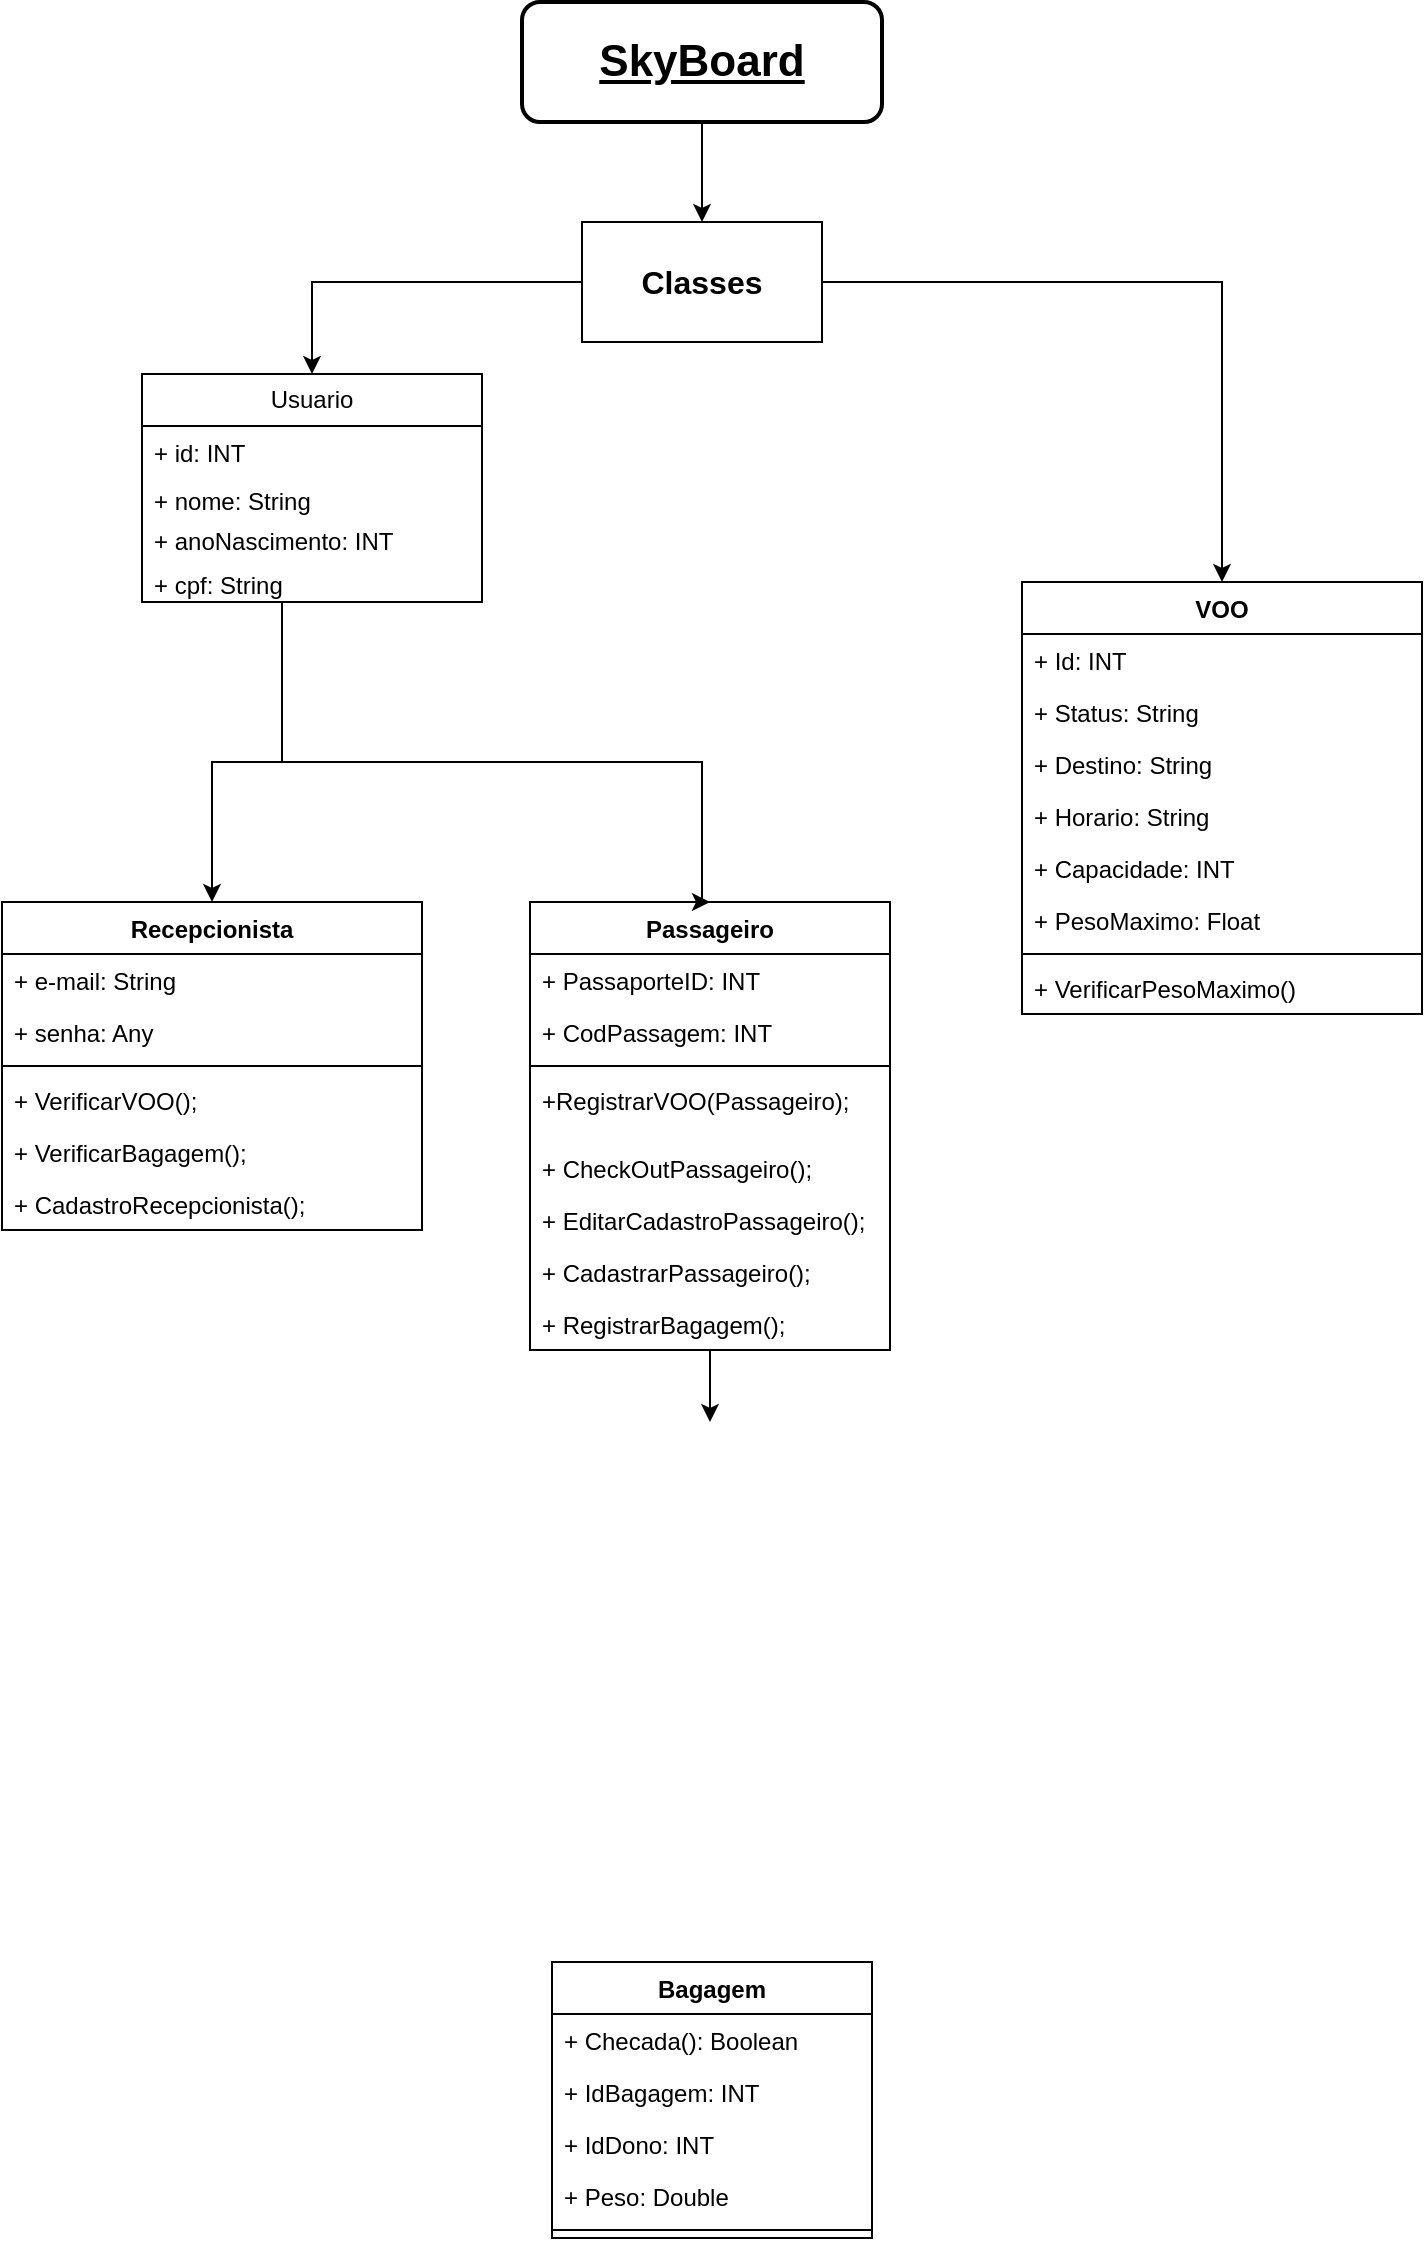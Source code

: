 <mxfile version="22.0.3" type="onedrive">
  <diagram id="C5RBs43oDa-KdzZeNtuy" name="Page-1">
    <mxGraphModel grid="1" page="1" gridSize="10" guides="1" tooltips="1" connect="1" arrows="1" fold="1" pageScale="1" pageWidth="827" pageHeight="1169" math="0" shadow="0">
      <root>
        <mxCell id="WIyWlLk6GJQsqaUBKTNV-0" />
        <mxCell id="WIyWlLk6GJQsqaUBKTNV-1" parent="WIyWlLk6GJQsqaUBKTNV-0" />
        <mxCell id="CeqY9ZqF0VEwMTMQzWw6-6" value="SkyBoard" style="rounded=1;whiteSpace=wrap;html=1;strokeWidth=2;fontSize=22;labelBackgroundColor=default;fontStyle=5" vertex="1" parent="WIyWlLk6GJQsqaUBKTNV-1">
          <mxGeometry x="319" y="40" width="180" height="60" as="geometry" />
        </mxCell>
        <mxCell id="CeqY9ZqF0VEwMTMQzWw6-46" style="edgeStyle=orthogonalEdgeStyle;rounded=0;orthogonalLoop=1;jettySize=auto;html=1;entryX=0.5;entryY=0;entryDx=0;entryDy=0;" edge="1" parent="WIyWlLk6GJQsqaUBKTNV-1" source="CeqY9ZqF0VEwMTMQzWw6-7" target="CeqY9ZqF0VEwMTMQzWw6-39">
          <mxGeometry relative="1" as="geometry" />
        </mxCell>
        <mxCell id="CeqY9ZqF0VEwMTMQzWw6-55" style="edgeStyle=orthogonalEdgeStyle;rounded=0;orthogonalLoop=1;jettySize=auto;html=1;entryX=0.5;entryY=0;entryDx=0;entryDy=0;" edge="1" parent="WIyWlLk6GJQsqaUBKTNV-1" source="CeqY9ZqF0VEwMTMQzWw6-7" target="CeqY9ZqF0VEwMTMQzWw6-51">
          <mxGeometry relative="1" as="geometry" />
        </mxCell>
        <mxCell id="CeqY9ZqF0VEwMTMQzWw6-7" value="&lt;b&gt;&lt;font style=&quot;font-size: 16px;&quot;&gt;Classes&lt;/font&gt;&lt;/b&gt;" style="rounded=0;whiteSpace=wrap;html=1;" vertex="1" parent="WIyWlLk6GJQsqaUBKTNV-1">
          <mxGeometry x="349" y="150" width="120" height="60" as="geometry" />
        </mxCell>
        <mxCell id="CeqY9ZqF0VEwMTMQzWw6-8" value="" style="endArrow=classic;html=1;rounded=0;exitX=0.5;exitY=1;exitDx=0;exitDy=0;entryX=0.5;entryY=0;entryDx=0;entryDy=0;" edge="1" parent="WIyWlLk6GJQsqaUBKTNV-1" source="CeqY9ZqF0VEwMTMQzWw6-6" target="CeqY9ZqF0VEwMTMQzWw6-7">
          <mxGeometry width="50" height="50" relative="1" as="geometry">
            <mxPoint x="389" y="310" as="sourcePoint" />
            <mxPoint x="439" y="260" as="targetPoint" />
          </mxGeometry>
        </mxCell>
        <mxCell id="CeqY9ZqF0VEwMTMQzWw6-27" value="Recepcionista" style="swimlane;fontStyle=1;align=center;verticalAlign=top;childLayout=stackLayout;horizontal=1;startSize=26;horizontalStack=0;resizeParent=1;resizeParentMax=0;resizeLast=0;collapsible=1;marginBottom=0;whiteSpace=wrap;html=1;" vertex="1" parent="WIyWlLk6GJQsqaUBKTNV-1">
          <mxGeometry x="59" y="490" width="210" height="164" as="geometry" />
        </mxCell>
        <mxCell id="CeqY9ZqF0VEwMTMQzWw6-28" value="+ e-mail: String" style="text;strokeColor=none;fillColor=none;align=left;verticalAlign=top;spacingLeft=4;spacingRight=4;overflow=hidden;rotatable=0;points=[[0,0.5],[1,0.5]];portConstraint=eastwest;whiteSpace=wrap;html=1;" vertex="1" parent="CeqY9ZqF0VEwMTMQzWw6-27">
          <mxGeometry y="26" width="210" height="26" as="geometry" />
        </mxCell>
        <mxCell id="CeqY9ZqF0VEwMTMQzWw6-64" value="+ senha: Any" style="text;strokeColor=none;fillColor=none;align=left;verticalAlign=top;spacingLeft=4;spacingRight=4;overflow=hidden;rotatable=0;points=[[0,0.5],[1,0.5]];portConstraint=eastwest;whiteSpace=wrap;html=1;" vertex="1" parent="CeqY9ZqF0VEwMTMQzWw6-27">
          <mxGeometry y="52" width="210" height="26" as="geometry" />
        </mxCell>
        <mxCell id="CeqY9ZqF0VEwMTMQzWw6-29" value="" style="line;strokeWidth=1;fillColor=none;align=left;verticalAlign=middle;spacingTop=-1;spacingLeft=3;spacingRight=3;rotatable=0;labelPosition=right;points=[];portConstraint=eastwest;strokeColor=inherit;" vertex="1" parent="CeqY9ZqF0VEwMTMQzWw6-27">
          <mxGeometry y="78" width="210" height="8" as="geometry" />
        </mxCell>
        <mxCell id="CeqY9ZqF0VEwMTMQzWw6-82" value="+ VerificarVOO();" style="text;strokeColor=none;fillColor=none;align=left;verticalAlign=top;spacingLeft=4;spacingRight=4;overflow=hidden;rotatable=0;points=[[0,0.5],[1,0.5]];portConstraint=eastwest;whiteSpace=wrap;html=1;" vertex="1" parent="CeqY9ZqF0VEwMTMQzWw6-27">
          <mxGeometry y="86" width="210" height="26" as="geometry" />
        </mxCell>
        <mxCell id="CeqY9ZqF0VEwMTMQzWw6-70" value="+ VerificarBagagem();" style="text;strokeColor=none;fillColor=none;align=left;verticalAlign=top;spacingLeft=4;spacingRight=4;overflow=hidden;rotatable=0;points=[[0,0.5],[1,0.5]];portConstraint=eastwest;whiteSpace=wrap;html=1;" vertex="1" parent="CeqY9ZqF0VEwMTMQzWw6-27">
          <mxGeometry y="112" width="210" height="26" as="geometry" />
        </mxCell>
        <mxCell id="CeqY9ZqF0VEwMTMQzWw6-73" value="+ CadastroRecepcionista();" style="text;strokeColor=none;fillColor=none;align=left;verticalAlign=top;spacingLeft=4;spacingRight=4;overflow=hidden;rotatable=0;points=[[0,0.5],[1,0.5]];portConstraint=eastwest;whiteSpace=wrap;html=1;" vertex="1" parent="CeqY9ZqF0VEwMTMQzWw6-27">
          <mxGeometry y="138" width="210" height="26" as="geometry" />
        </mxCell>
        <mxCell id="CeqY9ZqF0VEwMTMQzWw6-81" style="edgeStyle=orthogonalEdgeStyle;rounded=0;orthogonalLoop=1;jettySize=auto;html=1;entryX=0.5;entryY=0;entryDx=0;entryDy=0;" edge="1" parent="WIyWlLk6GJQsqaUBKTNV-1" source="CeqY9ZqF0VEwMTMQzWw6-31">
          <mxGeometry relative="1" as="geometry">
            <mxPoint x="413" y="750" as="targetPoint" />
          </mxGeometry>
        </mxCell>
        <mxCell id="CeqY9ZqF0VEwMTMQzWw6-31" value="Passageiro" style="swimlane;fontStyle=1;align=center;verticalAlign=top;childLayout=stackLayout;horizontal=1;startSize=26;horizontalStack=0;resizeParent=1;resizeParentMax=0;resizeLast=0;collapsible=1;marginBottom=0;whiteSpace=wrap;html=1;" vertex="1" parent="WIyWlLk6GJQsqaUBKTNV-1">
          <mxGeometry x="323" y="490" width="180" height="224" as="geometry" />
        </mxCell>
        <mxCell id="CeqY9ZqF0VEwMTMQzWw6-32" value="+ PassaporteID: INT" style="text;strokeColor=none;fillColor=none;align=left;verticalAlign=top;spacingLeft=4;spacingRight=4;overflow=hidden;rotatable=0;points=[[0,0.5],[1,0.5]];portConstraint=eastwest;whiteSpace=wrap;html=1;" vertex="1" parent="CeqY9ZqF0VEwMTMQzWw6-31">
          <mxGeometry y="26" width="180" height="26" as="geometry" />
        </mxCell>
        <mxCell id="CeqY9ZqF0VEwMTMQzWw6-75" value="+ CodPassagem: INT" style="text;strokeColor=none;fillColor=none;align=left;verticalAlign=top;spacingLeft=4;spacingRight=4;overflow=hidden;rotatable=0;points=[[0,0.5],[1,0.5]];portConstraint=eastwest;whiteSpace=wrap;html=1;" vertex="1" parent="CeqY9ZqF0VEwMTMQzWw6-31">
          <mxGeometry y="52" width="180" height="26" as="geometry" />
        </mxCell>
        <mxCell id="CeqY9ZqF0VEwMTMQzWw6-33" value="" style="line;strokeWidth=1;fillColor=none;align=left;verticalAlign=middle;spacingTop=-1;spacingLeft=3;spacingRight=3;rotatable=0;labelPosition=right;points=[];portConstraint=eastwest;strokeColor=inherit;" vertex="1" parent="CeqY9ZqF0VEwMTMQzWw6-31">
          <mxGeometry y="78" width="180" height="8" as="geometry" />
        </mxCell>
        <mxCell id="CeqY9ZqF0VEwMTMQzWw6-69" value="+RegistrarVOO(Passageiro);" style="text;strokeColor=none;fillColor=none;align=left;verticalAlign=top;spacingLeft=4;spacingRight=4;overflow=hidden;rotatable=0;points=[[0,0.5],[1,0.5]];portConstraint=eastwest;whiteSpace=wrap;html=1;" vertex="1" parent="CeqY9ZqF0VEwMTMQzWw6-31">
          <mxGeometry y="86" width="180" height="34" as="geometry" />
        </mxCell>
        <mxCell id="CeqY9ZqF0VEwMTMQzWw6-71" value="+ CheckOutPassageiro();" style="text;strokeColor=none;fillColor=none;align=left;verticalAlign=top;spacingLeft=4;spacingRight=4;overflow=hidden;rotatable=0;points=[[0,0.5],[1,0.5]];portConstraint=eastwest;whiteSpace=wrap;html=1;" vertex="1" parent="CeqY9ZqF0VEwMTMQzWw6-31">
          <mxGeometry y="120" width="180" height="26" as="geometry" />
        </mxCell>
        <mxCell id="CeqY9ZqF0VEwMTMQzWw6-68" value="+ EditarCadastroPassageiro();&lt;br&gt;" style="text;strokeColor=none;fillColor=none;align=left;verticalAlign=top;spacingLeft=4;spacingRight=4;overflow=hidden;rotatable=0;points=[[0,0.5],[1,0.5]];portConstraint=eastwest;whiteSpace=wrap;html=1;" vertex="1" parent="CeqY9ZqF0VEwMTMQzWw6-31">
          <mxGeometry y="146" width="180" height="26" as="geometry" />
        </mxCell>
        <mxCell id="CeqY9ZqF0VEwMTMQzWw6-30" value="+ CadastrarPassageiro();" style="text;strokeColor=none;fillColor=none;align=left;verticalAlign=top;spacingLeft=4;spacingRight=4;overflow=hidden;rotatable=0;points=[[0,0.5],[1,0.5]];portConstraint=eastwest;whiteSpace=wrap;html=1;" vertex="1" parent="CeqY9ZqF0VEwMTMQzWw6-31">
          <mxGeometry y="172" width="180" height="26" as="geometry" />
        </mxCell>
        <mxCell id="CeqY9ZqF0VEwMTMQzWw6-72" value="+ RegistrarBagagem();" style="text;strokeColor=none;fillColor=none;align=left;verticalAlign=top;spacingLeft=4;spacingRight=4;overflow=hidden;rotatable=0;points=[[0,0.5],[1,0.5]];portConstraint=eastwest;whiteSpace=wrap;html=1;" vertex="1" parent="CeqY9ZqF0VEwMTMQzWw6-31">
          <mxGeometry y="198" width="180" height="26" as="geometry" />
        </mxCell>
        <mxCell id="CeqY9ZqF0VEwMTMQzWw6-35" value="Bagagem" style="swimlane;fontStyle=1;align=center;verticalAlign=top;childLayout=stackLayout;horizontal=1;startSize=26;horizontalStack=0;resizeParent=1;resizeParentMax=0;resizeLast=0;collapsible=1;marginBottom=0;whiteSpace=wrap;html=1;" vertex="1" parent="WIyWlLk6GJQsqaUBKTNV-1">
          <mxGeometry x="334" y="1020" width="160" height="138" as="geometry" />
        </mxCell>
        <mxCell id="CeqY9ZqF0VEwMTMQzWw6-38" value="+ Checada(): Boolean" style="text;strokeColor=none;fillColor=none;align=left;verticalAlign=top;spacingLeft=4;spacingRight=4;overflow=hidden;rotatable=0;points=[[0,0.5],[1,0.5]];portConstraint=eastwest;whiteSpace=wrap;html=1;" vertex="1" parent="CeqY9ZqF0VEwMTMQzWw6-35">
          <mxGeometry y="26" width="160" height="26" as="geometry" />
        </mxCell>
        <mxCell id="CeqY9ZqF0VEwMTMQzWw6-36" value="+ IdBagagem: INT" style="text;strokeColor=none;fillColor=none;align=left;verticalAlign=top;spacingLeft=4;spacingRight=4;overflow=hidden;rotatable=0;points=[[0,0.5],[1,0.5]];portConstraint=eastwest;whiteSpace=wrap;html=1;" vertex="1" parent="CeqY9ZqF0VEwMTMQzWw6-35">
          <mxGeometry y="52" width="160" height="26" as="geometry" />
        </mxCell>
        <mxCell id="CeqY9ZqF0VEwMTMQzWw6-78" value="+ IdDono: INT" style="text;strokeColor=none;fillColor=none;align=left;verticalAlign=top;spacingLeft=4;spacingRight=4;overflow=hidden;rotatable=0;points=[[0,0.5],[1,0.5]];portConstraint=eastwest;whiteSpace=wrap;html=1;" vertex="1" parent="CeqY9ZqF0VEwMTMQzWw6-35">
          <mxGeometry y="78" width="160" height="26" as="geometry" />
        </mxCell>
        <mxCell id="CeqY9ZqF0VEwMTMQzWw6-79" value="+ Peso: Double" style="text;strokeColor=none;fillColor=none;align=left;verticalAlign=top;spacingLeft=4;spacingRight=4;overflow=hidden;rotatable=0;points=[[0,0.5],[1,0.5]];portConstraint=eastwest;whiteSpace=wrap;html=1;" vertex="1" parent="CeqY9ZqF0VEwMTMQzWw6-35">
          <mxGeometry y="104" width="160" height="26" as="geometry" />
        </mxCell>
        <mxCell id="CeqY9ZqF0VEwMTMQzWw6-37" value="" style="line;strokeWidth=1;fillColor=none;align=left;verticalAlign=middle;spacingTop=-1;spacingLeft=3;spacingRight=3;rotatable=0;labelPosition=right;points=[];portConstraint=eastwest;strokeColor=inherit;" vertex="1" parent="CeqY9ZqF0VEwMTMQzWw6-35">
          <mxGeometry y="130" width="160" height="8" as="geometry" />
        </mxCell>
        <mxCell id="CeqY9ZqF0VEwMTMQzWw6-39" value="VOO" style="swimlane;fontStyle=1;align=center;verticalAlign=top;childLayout=stackLayout;horizontal=1;startSize=26;horizontalStack=0;resizeParent=1;resizeParentMax=0;resizeLast=0;collapsible=1;marginBottom=0;whiteSpace=wrap;html=1;" vertex="1" parent="WIyWlLk6GJQsqaUBKTNV-1">
          <mxGeometry x="569" y="330" width="200" height="216" as="geometry" />
        </mxCell>
        <mxCell id="CeqY9ZqF0VEwMTMQzWw6-83" value="+ Id: INT" style="text;strokeColor=none;fillColor=none;align=left;verticalAlign=top;spacingLeft=4;spacingRight=4;overflow=hidden;rotatable=0;points=[[0,0.5],[1,0.5]];portConstraint=eastwest;whiteSpace=wrap;html=1;" vertex="1" parent="CeqY9ZqF0VEwMTMQzWw6-39">
          <mxGeometry y="26" width="200" height="26" as="geometry" />
        </mxCell>
        <mxCell id="CeqY9ZqF0VEwMTMQzWw6-40" value="+ Status: String" style="text;strokeColor=none;fillColor=none;align=left;verticalAlign=top;spacingLeft=4;spacingRight=4;overflow=hidden;rotatable=0;points=[[0,0.5],[1,0.5]];portConstraint=eastwest;whiteSpace=wrap;html=1;" vertex="1" parent="CeqY9ZqF0VEwMTMQzWw6-39">
          <mxGeometry y="52" width="200" height="26" as="geometry" />
        </mxCell>
        <mxCell id="CeqY9ZqF0VEwMTMQzWw6-84" value="+ Destino: String" style="text;strokeColor=none;fillColor=none;align=left;verticalAlign=top;spacingLeft=4;spacingRight=4;overflow=hidden;rotatable=0;points=[[0,0.5],[1,0.5]];portConstraint=eastwest;whiteSpace=wrap;html=1;" vertex="1" parent="CeqY9ZqF0VEwMTMQzWw6-39">
          <mxGeometry y="78" width="200" height="26" as="geometry" />
        </mxCell>
        <mxCell id="CeqY9ZqF0VEwMTMQzWw6-85" value="+ Horario: String" style="text;strokeColor=none;fillColor=none;align=left;verticalAlign=top;spacingLeft=4;spacingRight=4;overflow=hidden;rotatable=0;points=[[0,0.5],[1,0.5]];portConstraint=eastwest;whiteSpace=wrap;html=1;" vertex="1" parent="CeqY9ZqF0VEwMTMQzWw6-39">
          <mxGeometry y="104" width="200" height="26" as="geometry" />
        </mxCell>
        <mxCell id="CeqY9ZqF0VEwMTMQzWw6-86" value="+ Capacidade: INT" style="text;strokeColor=none;fillColor=none;align=left;verticalAlign=top;spacingLeft=4;spacingRight=4;overflow=hidden;rotatable=0;points=[[0,0.5],[1,0.5]];portConstraint=eastwest;whiteSpace=wrap;html=1;" vertex="1" parent="CeqY9ZqF0VEwMTMQzWw6-39">
          <mxGeometry y="130" width="200" height="26" as="geometry" />
        </mxCell>
        <mxCell id="CeqY9ZqF0VEwMTMQzWw6-88" value="+ PesoMaximo: Float" style="text;strokeColor=none;fillColor=none;align=left;verticalAlign=top;spacingLeft=4;spacingRight=4;overflow=hidden;rotatable=0;points=[[0,0.5],[1,0.5]];portConstraint=eastwest;whiteSpace=wrap;html=1;" vertex="1" parent="CeqY9ZqF0VEwMTMQzWw6-39">
          <mxGeometry y="156" width="200" height="26" as="geometry" />
        </mxCell>
        <mxCell id="CeqY9ZqF0VEwMTMQzWw6-41" value="" style="line;strokeWidth=1;fillColor=none;align=left;verticalAlign=middle;spacingTop=-1;spacingLeft=3;spacingRight=3;rotatable=0;labelPosition=right;points=[];portConstraint=eastwest;strokeColor=inherit;" vertex="1" parent="CeqY9ZqF0VEwMTMQzWw6-39">
          <mxGeometry y="182" width="200" height="8" as="geometry" />
        </mxCell>
        <mxCell id="CeqY9ZqF0VEwMTMQzWw6-87" value="+ VerificarPesoMaximo()" style="text;strokeColor=none;fillColor=none;align=left;verticalAlign=top;spacingLeft=4;spacingRight=4;overflow=hidden;rotatable=0;points=[[0,0.5],[1,0.5]];portConstraint=eastwest;whiteSpace=wrap;html=1;" vertex="1" parent="CeqY9ZqF0VEwMTMQzWw6-39">
          <mxGeometry y="190" width="200" height="26" as="geometry" />
        </mxCell>
        <mxCell id="CeqY9ZqF0VEwMTMQzWw6-56" style="edgeStyle=orthogonalEdgeStyle;rounded=0;orthogonalLoop=1;jettySize=auto;html=1;entryX=0.5;entryY=0;entryDx=0;entryDy=0;" edge="1" parent="WIyWlLk6GJQsqaUBKTNV-1" source="CeqY9ZqF0VEwMTMQzWw6-51" target="CeqY9ZqF0VEwMTMQzWw6-27">
          <mxGeometry relative="1" as="geometry">
            <Array as="points">
              <mxPoint x="199" y="420" />
              <mxPoint x="164" y="420" />
            </Array>
          </mxGeometry>
        </mxCell>
        <mxCell id="CeqY9ZqF0VEwMTMQzWw6-76" style="edgeStyle=orthogonalEdgeStyle;rounded=0;orthogonalLoop=1;jettySize=auto;html=1;entryX=0.5;entryY=0;entryDx=0;entryDy=0;" edge="1" parent="WIyWlLk6GJQsqaUBKTNV-1" source="CeqY9ZqF0VEwMTMQzWw6-51" target="CeqY9ZqF0VEwMTMQzWw6-31">
          <mxGeometry relative="1" as="geometry">
            <Array as="points">
              <mxPoint x="199" y="420" />
              <mxPoint x="409" y="420" />
            </Array>
          </mxGeometry>
        </mxCell>
        <mxCell id="CeqY9ZqF0VEwMTMQzWw6-51" value="Usuario" style="swimlane;fontStyle=0;childLayout=stackLayout;horizontal=1;startSize=26;fillColor=none;horizontalStack=0;resizeParent=1;resizeParentMax=0;resizeLast=0;collapsible=1;marginBottom=0;whiteSpace=wrap;html=1;" vertex="1" parent="WIyWlLk6GJQsqaUBKTNV-1">
          <mxGeometry x="129" y="226" width="170" height="114" as="geometry" />
        </mxCell>
        <mxCell id="CeqY9ZqF0VEwMTMQzWw6-52" value="+ id: INT&amp;nbsp;" style="text;strokeColor=none;fillColor=none;align=left;verticalAlign=top;spacingLeft=4;spacingRight=4;overflow=hidden;rotatable=0;points=[[0,0.5],[1,0.5]];portConstraint=eastwest;whiteSpace=wrap;html=1;" vertex="1" parent="CeqY9ZqF0VEwMTMQzWw6-51">
          <mxGeometry y="26" width="170" height="24" as="geometry" />
        </mxCell>
        <mxCell id="CeqY9ZqF0VEwMTMQzWw6-54" value="+ nome: String" style="text;strokeColor=none;fillColor=none;align=left;verticalAlign=top;spacingLeft=4;spacingRight=4;overflow=hidden;rotatable=0;points=[[0,0.5],[1,0.5]];portConstraint=eastwest;whiteSpace=wrap;html=1;" vertex="1" parent="CeqY9ZqF0VEwMTMQzWw6-51">
          <mxGeometry y="50" width="170" height="20" as="geometry" />
        </mxCell>
        <mxCell id="CeqY9ZqF0VEwMTMQzWw6-53" value="+ anoNascimento: INT" style="text;strokeColor=none;fillColor=none;align=left;verticalAlign=top;spacingLeft=4;spacingRight=4;overflow=hidden;rotatable=0;points=[[0,0.5],[1,0.5]];portConstraint=eastwest;whiteSpace=wrap;html=1;" vertex="1" parent="CeqY9ZqF0VEwMTMQzWw6-51">
          <mxGeometry y="70" width="170" height="22" as="geometry" />
        </mxCell>
        <mxCell id="CeqY9ZqF0VEwMTMQzWw6-61" value="+ cpf: String" style="text;strokeColor=none;fillColor=none;align=left;verticalAlign=top;spacingLeft=4;spacingRight=4;overflow=hidden;rotatable=0;points=[[0,0.5],[1,0.5]];portConstraint=eastwest;whiteSpace=wrap;html=1;" vertex="1" parent="CeqY9ZqF0VEwMTMQzWw6-51">
          <mxGeometry y="92" width="170" height="22" as="geometry" />
        </mxCell>
      </root>
    </mxGraphModel>
  </diagram>
</mxfile>
